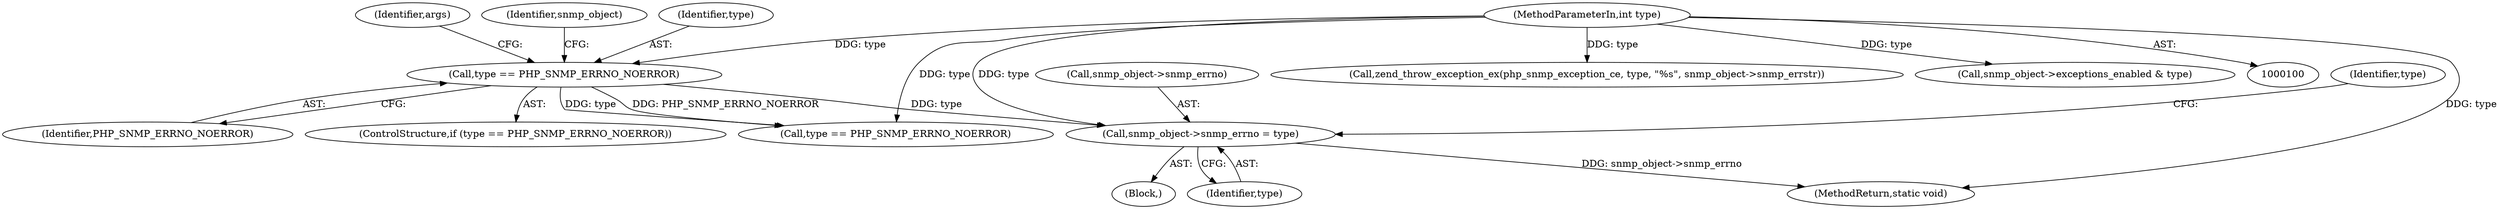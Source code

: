 digraph "0_php_6e25966544fb1d2f3d7596e060ce9c9269bbdcf8@pointer" {
"1000151" [label="(Call,snmp_object->snmp_errno = type)"];
"1000119" [label="(Call,type == PHP_SNMP_ERRNO_NOERROR)"];
"1000103" [label="(MethodParameterIn,int type)"];
"1000121" [label="(Identifier,PHP_SNMP_ERRNO_NOERROR)"];
"1000155" [label="(Identifier,type)"];
"1000118" [label="(ControlStructure,if (type == PHP_SNMP_ERRNO_NOERROR))"];
"1000157" [label="(Call,type == PHP_SNMP_ERRNO_NOERROR)"];
"1000152" [label="(Call,snmp_object->snmp_errno)"];
"1000125" [label="(Identifier,snmp_object)"];
"1000171" [label="(Call,zend_throw_exception_ex(php_snmp_exception_ce, type, \"%s\", snmp_object->snmp_errstr))"];
"1000165" [label="(Call,snmp_object->exceptions_enabled & type)"];
"1000113" [label="(Block,)"];
"1000103" [label="(MethodParameterIn,int type)"];
"1000120" [label="(Identifier,type)"];
"1000158" [label="(Identifier,type)"];
"1000151" [label="(Call,snmp_object->snmp_errno = type)"];
"1000191" [label="(MethodReturn,static void)"];
"1000119" [label="(Call,type == PHP_SNMP_ERRNO_NOERROR)"];
"1000135" [label="(Identifier,args)"];
"1000151" -> "1000113"  [label="AST: "];
"1000151" -> "1000155"  [label="CFG: "];
"1000152" -> "1000151"  [label="AST: "];
"1000155" -> "1000151"  [label="AST: "];
"1000158" -> "1000151"  [label="CFG: "];
"1000151" -> "1000191"  [label="DDG: snmp_object->snmp_errno"];
"1000119" -> "1000151"  [label="DDG: type"];
"1000103" -> "1000151"  [label="DDG: type"];
"1000119" -> "1000118"  [label="AST: "];
"1000119" -> "1000121"  [label="CFG: "];
"1000120" -> "1000119"  [label="AST: "];
"1000121" -> "1000119"  [label="AST: "];
"1000125" -> "1000119"  [label="CFG: "];
"1000135" -> "1000119"  [label="CFG: "];
"1000103" -> "1000119"  [label="DDG: type"];
"1000119" -> "1000157"  [label="DDG: type"];
"1000119" -> "1000157"  [label="DDG: PHP_SNMP_ERRNO_NOERROR"];
"1000103" -> "1000100"  [label="AST: "];
"1000103" -> "1000191"  [label="DDG: type"];
"1000103" -> "1000157"  [label="DDG: type"];
"1000103" -> "1000165"  [label="DDG: type"];
"1000103" -> "1000171"  [label="DDG: type"];
}
